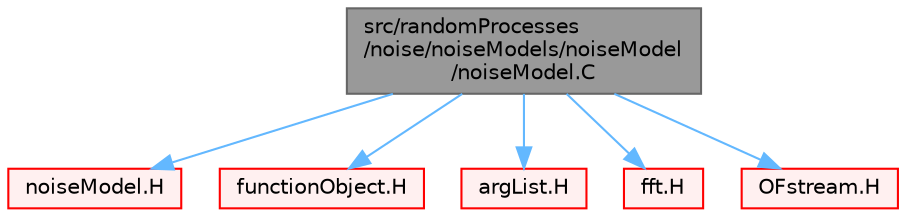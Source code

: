 digraph "src/randomProcesses/noise/noiseModels/noiseModel/noiseModel.C"
{
 // LATEX_PDF_SIZE
  bgcolor="transparent";
  edge [fontname=Helvetica,fontsize=10,labelfontname=Helvetica,labelfontsize=10];
  node [fontname=Helvetica,fontsize=10,shape=box,height=0.2,width=0.4];
  Node1 [id="Node000001",label="src/randomProcesses\l/noise/noiseModels/noiseModel\l/noiseModel.C",height=0.2,width=0.4,color="gray40", fillcolor="grey60", style="filled", fontcolor="black",tooltip=" "];
  Node1 -> Node2 [id="edge1_Node000001_Node000002",color="steelblue1",style="solid",tooltip=" "];
  Node2 [id="Node000002",label="noiseModel.H",height=0.2,width=0.4,color="red", fillcolor="#FFF0F0", style="filled",URL="$noiseModel_8H.html",tooltip=" "];
  Node1 -> Node200 [id="edge2_Node000001_Node000200",color="steelblue1",style="solid",tooltip=" "];
  Node200 [id="Node000200",label="functionObject.H",height=0.2,width=0.4,color="red", fillcolor="#FFF0F0", style="filled",URL="$functionObject_8H.html",tooltip=" "];
  Node1 -> Node201 [id="edge3_Node000001_Node000201",color="steelblue1",style="solid",tooltip=" "];
  Node201 [id="Node000201",label="argList.H",height=0.2,width=0.4,color="red", fillcolor="#FFF0F0", style="filled",URL="$argList_8H.html",tooltip=" "];
  Node1 -> Node209 [id="edge4_Node000001_Node000209",color="steelblue1",style="solid",tooltip=" "];
  Node209 [id="Node000209",label="fft.H",height=0.2,width=0.4,color="red", fillcolor="#FFF0F0", style="filled",URL="$fft_8H.html",tooltip=" "];
  Node1 -> Node153 [id="edge5_Node000001_Node000153",color="steelblue1",style="solid",tooltip=" "];
  Node153 [id="Node000153",label="OFstream.H",height=0.2,width=0.4,color="red", fillcolor="#FFF0F0", style="filled",URL="$OFstream_8H.html",tooltip=" "];
}
